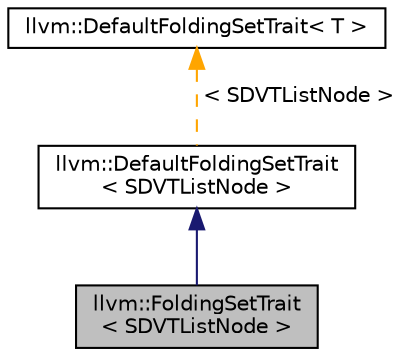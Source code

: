 digraph "llvm::FoldingSetTrait&lt; SDVTListNode &gt;"
{
 // LATEX_PDF_SIZE
  bgcolor="transparent";
  edge [fontname="Helvetica",fontsize="10",labelfontname="Helvetica",labelfontsize="10"];
  node [fontname="Helvetica",fontsize="10",shape="box"];
  Node1 [label="llvm::FoldingSetTrait\l\< SDVTListNode \>",height=0.2,width=0.4,color="black", fillcolor="grey75", style="filled", fontcolor="black",tooltip="Specialize FoldingSetTrait for SDVTListNode to avoid computing temp FoldingSetNodeID and hash value."];
  Node2 -> Node1 [dir="back",color="midnightblue",fontsize="10",style="solid",fontname="Helvetica"];
  Node2 [label="llvm::DefaultFoldingSetTrait\l\< SDVTListNode \>",height=0.2,width=0.4,color="black",URL="$structllvm_1_1DefaultFoldingSetTrait.html",tooltip=" "];
  Node3 -> Node2 [dir="back",color="orange",fontsize="10",style="dashed",label=" \< SDVTListNode \>" ,fontname="Helvetica"];
  Node3 [label="llvm::DefaultFoldingSetTrait\< T \>",height=0.2,width=0.4,color="black",URL="$structllvm_1_1DefaultFoldingSetTrait.html",tooltip="DefaultFoldingSetTrait - This class provides default implementations for FoldingSetTrait implementati..."];
}
